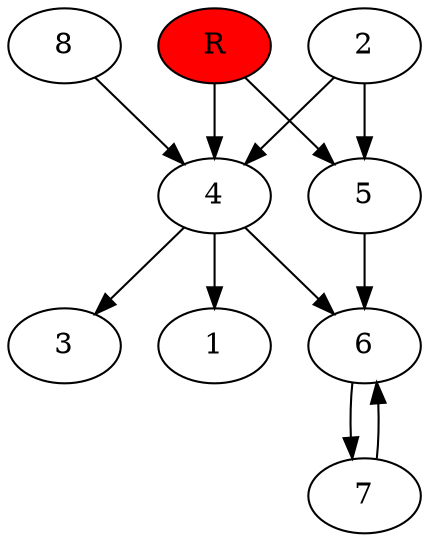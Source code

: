 digraph prb9318 {
	1
	2
	3
	4
	5
	6
	7
	8
	R [fillcolor="#ff0000" style=filled]
	2 -> 4
	2 -> 5
	4 -> 1
	4 -> 3
	4 -> 6
	5 -> 6
	6 -> 7
	7 -> 6
	8 -> 4
	R -> 4
	R -> 5
}

